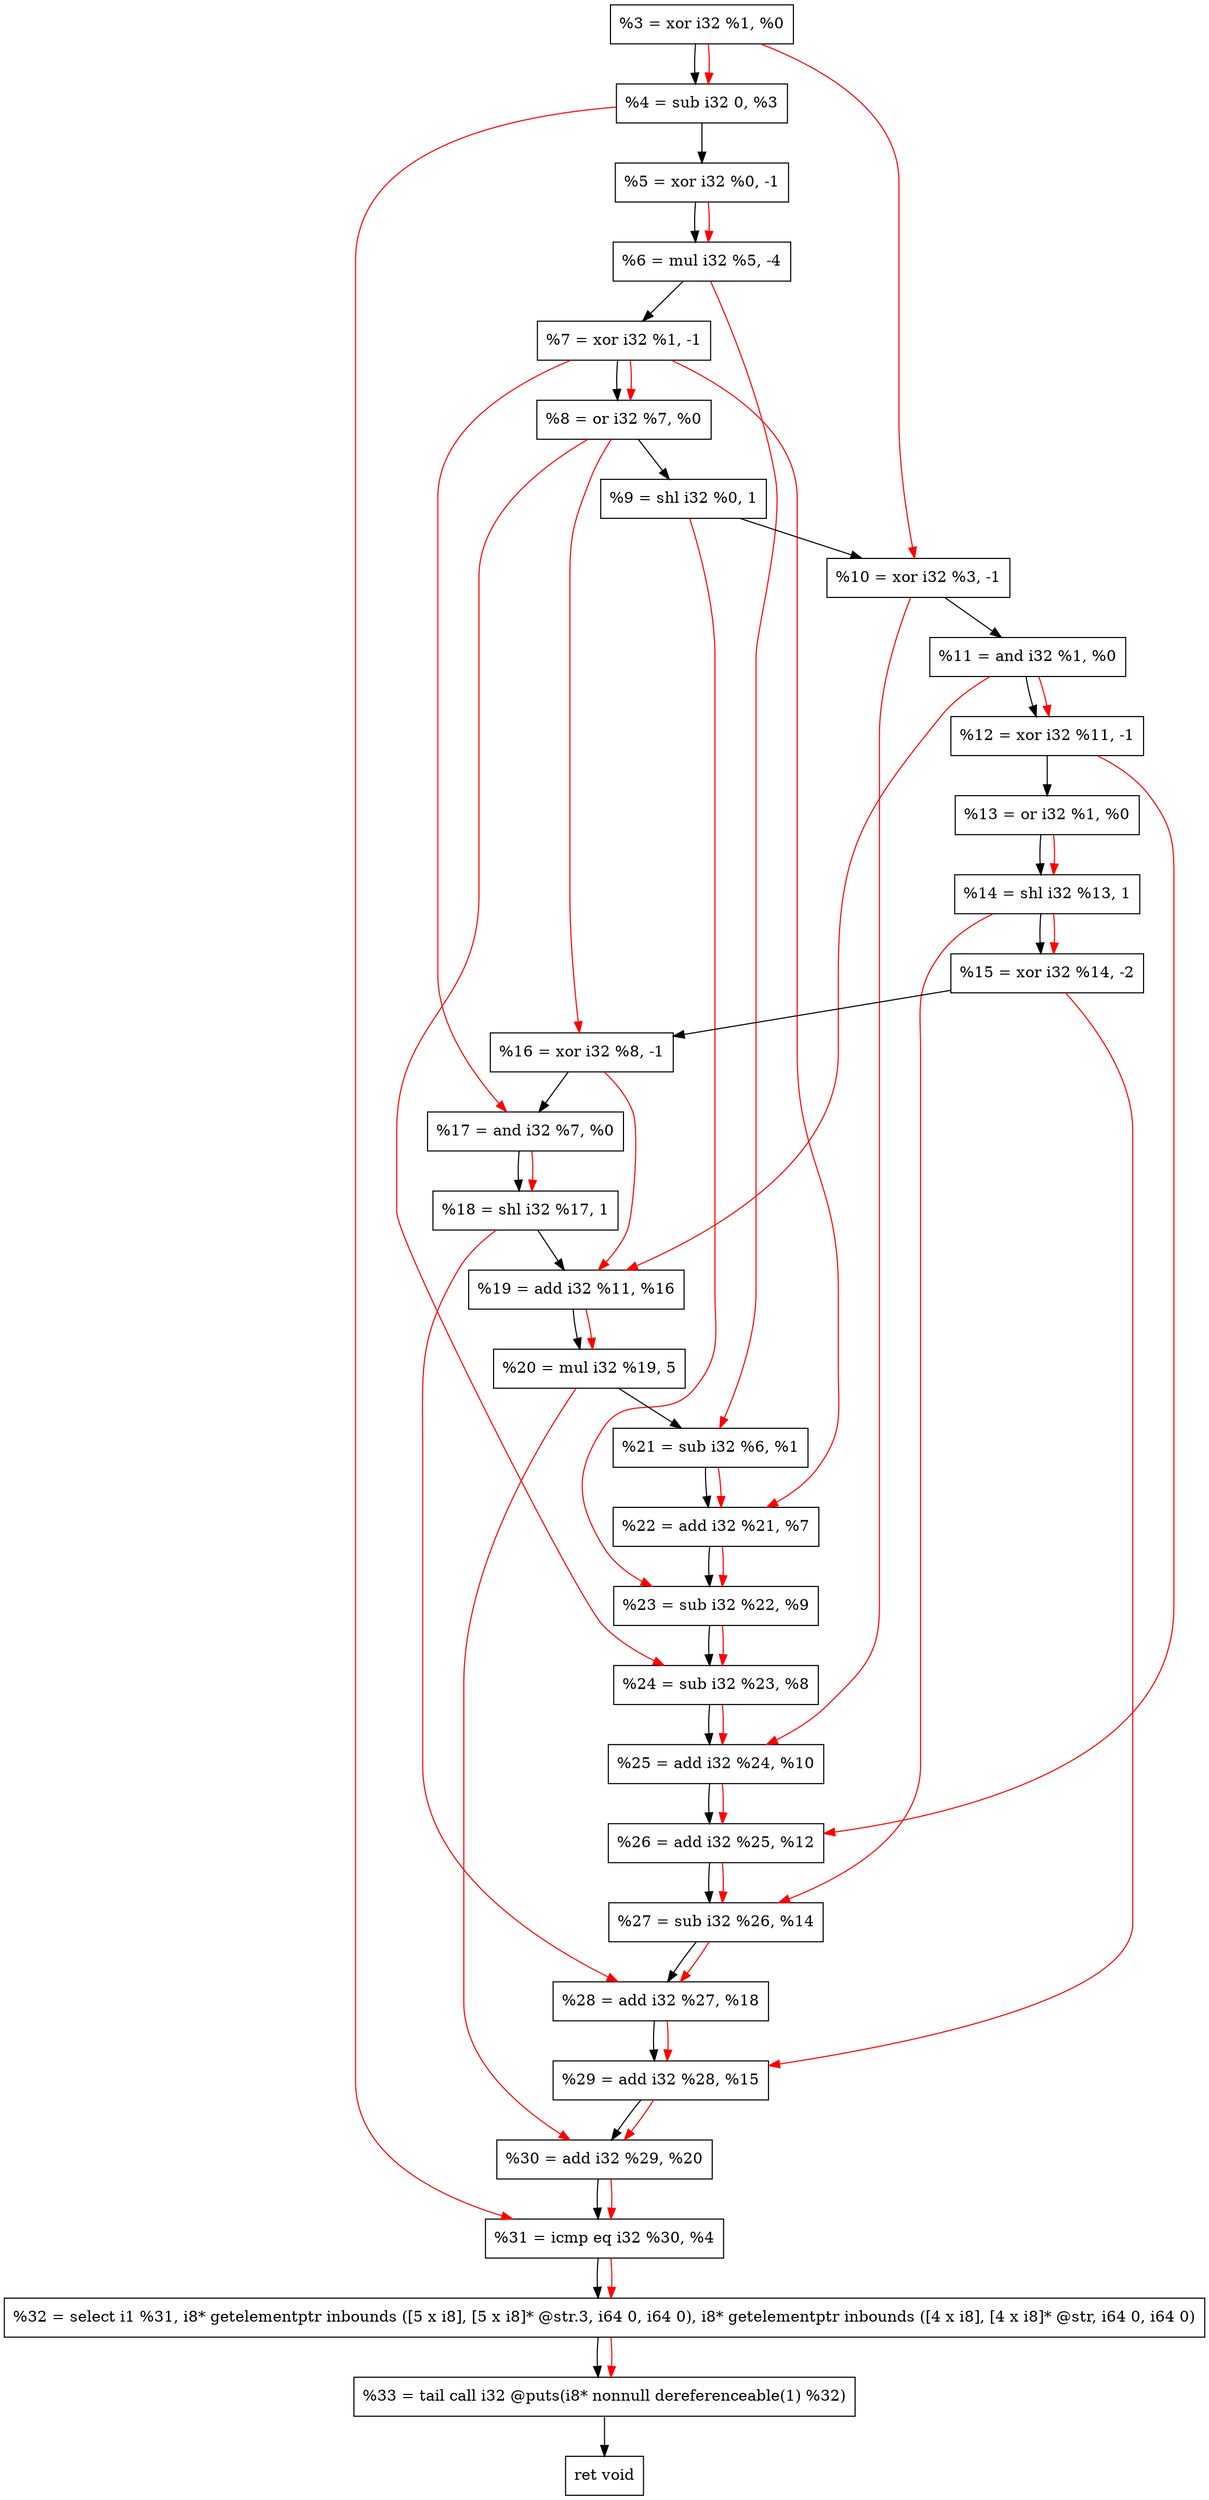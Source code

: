 digraph "DFG for'crackme' function" {
	Node0x1f37630[shape=record, label="  %3 = xor i32 %1, %0"];
	Node0x1f37ce0[shape=record, label="  %4 = sub i32 0, %3"];
	Node0x1f37da0[shape=record, label="  %5 = xor i32 %0, -1"];
	Node0x1f37e40[shape=record, label="  %6 = mul i32 %5, -4"];
	Node0x1f37eb0[shape=record, label="  %7 = xor i32 %1, -1"];
	Node0x1f37f20[shape=record, label="  %8 = or i32 %7, %0"];
	Node0x1f37fc0[shape=record, label="  %9 = shl i32 %0, 1"];
	Node0x1f38030[shape=record, label="  %10 = xor i32 %3, -1"];
	Node0x1f380a0[shape=record, label="  %11 = and i32 %1, %0"];
	Node0x1f38110[shape=record, label="  %12 = xor i32 %11, -1"];
	Node0x1f38180[shape=record, label="  %13 = or i32 %1, %0"];
	Node0x1f381f0[shape=record, label="  %14 = shl i32 %13, 1"];
	Node0x1f38290[shape=record, label="  %15 = xor i32 %14, -2"];
	Node0x1f38300[shape=record, label="  %16 = xor i32 %8, -1"];
	Node0x1f38370[shape=record, label="  %17 = and i32 %7, %0"];
	Node0x1f383e0[shape=record, label="  %18 = shl i32 %17, 1"];
	Node0x1f38450[shape=record, label="  %19 = add i32 %11, %16"];
	Node0x1f384f0[shape=record, label="  %20 = mul i32 %19, 5"];
	Node0x1f38560[shape=record, label="  %21 = sub i32 %6, %1"];
	Node0x1f385d0[shape=record, label="  %22 = add i32 %21, %7"];
	Node0x1f38640[shape=record, label="  %23 = sub i32 %22, %9"];
	Node0x1f386b0[shape=record, label="  %24 = sub i32 %23, %8"];
	Node0x1f38720[shape=record, label="  %25 = add i32 %24, %10"];
	Node0x1f38790[shape=record, label="  %26 = add i32 %25, %12"];
	Node0x1f38800[shape=record, label="  %27 = sub i32 %26, %14"];
	Node0x1f38870[shape=record, label="  %28 = add i32 %27, %18"];
	Node0x1f388e0[shape=record, label="  %29 = add i32 %28, %15"];
	Node0x1f38950[shape=record, label="  %30 = add i32 %29, %20"];
	Node0x1f389c0[shape=record, label="  %31 = icmp eq i32 %30, %4"];
	Node0x1ed8268[shape=record, label="  %32 = select i1 %31, i8* getelementptr inbounds ([5 x i8], [5 x i8]* @str.3, i64 0, i64 0), i8* getelementptr inbounds ([4 x i8], [4 x i8]* @str, i64 0, i64 0)"];
	Node0x1f39070[shape=record, label="  %33 = tail call i32 @puts(i8* nonnull dereferenceable(1) %32)"];
	Node0x1f390c0[shape=record, label="  ret void"];
	Node0x1f37630 -> Node0x1f37ce0;
	Node0x1f37ce0 -> Node0x1f37da0;
	Node0x1f37da0 -> Node0x1f37e40;
	Node0x1f37e40 -> Node0x1f37eb0;
	Node0x1f37eb0 -> Node0x1f37f20;
	Node0x1f37f20 -> Node0x1f37fc0;
	Node0x1f37fc0 -> Node0x1f38030;
	Node0x1f38030 -> Node0x1f380a0;
	Node0x1f380a0 -> Node0x1f38110;
	Node0x1f38110 -> Node0x1f38180;
	Node0x1f38180 -> Node0x1f381f0;
	Node0x1f381f0 -> Node0x1f38290;
	Node0x1f38290 -> Node0x1f38300;
	Node0x1f38300 -> Node0x1f38370;
	Node0x1f38370 -> Node0x1f383e0;
	Node0x1f383e0 -> Node0x1f38450;
	Node0x1f38450 -> Node0x1f384f0;
	Node0x1f384f0 -> Node0x1f38560;
	Node0x1f38560 -> Node0x1f385d0;
	Node0x1f385d0 -> Node0x1f38640;
	Node0x1f38640 -> Node0x1f386b0;
	Node0x1f386b0 -> Node0x1f38720;
	Node0x1f38720 -> Node0x1f38790;
	Node0x1f38790 -> Node0x1f38800;
	Node0x1f38800 -> Node0x1f38870;
	Node0x1f38870 -> Node0x1f388e0;
	Node0x1f388e0 -> Node0x1f38950;
	Node0x1f38950 -> Node0x1f389c0;
	Node0x1f389c0 -> Node0x1ed8268;
	Node0x1ed8268 -> Node0x1f39070;
	Node0x1f39070 -> Node0x1f390c0;
edge [color=red]
	Node0x1f37630 -> Node0x1f37ce0;
	Node0x1f37da0 -> Node0x1f37e40;
	Node0x1f37eb0 -> Node0x1f37f20;
	Node0x1f37630 -> Node0x1f38030;
	Node0x1f380a0 -> Node0x1f38110;
	Node0x1f38180 -> Node0x1f381f0;
	Node0x1f381f0 -> Node0x1f38290;
	Node0x1f37f20 -> Node0x1f38300;
	Node0x1f37eb0 -> Node0x1f38370;
	Node0x1f38370 -> Node0x1f383e0;
	Node0x1f380a0 -> Node0x1f38450;
	Node0x1f38300 -> Node0x1f38450;
	Node0x1f38450 -> Node0x1f384f0;
	Node0x1f37e40 -> Node0x1f38560;
	Node0x1f38560 -> Node0x1f385d0;
	Node0x1f37eb0 -> Node0x1f385d0;
	Node0x1f385d0 -> Node0x1f38640;
	Node0x1f37fc0 -> Node0x1f38640;
	Node0x1f38640 -> Node0x1f386b0;
	Node0x1f37f20 -> Node0x1f386b0;
	Node0x1f386b0 -> Node0x1f38720;
	Node0x1f38030 -> Node0x1f38720;
	Node0x1f38720 -> Node0x1f38790;
	Node0x1f38110 -> Node0x1f38790;
	Node0x1f38790 -> Node0x1f38800;
	Node0x1f381f0 -> Node0x1f38800;
	Node0x1f38800 -> Node0x1f38870;
	Node0x1f383e0 -> Node0x1f38870;
	Node0x1f38870 -> Node0x1f388e0;
	Node0x1f38290 -> Node0x1f388e0;
	Node0x1f388e0 -> Node0x1f38950;
	Node0x1f384f0 -> Node0x1f38950;
	Node0x1f38950 -> Node0x1f389c0;
	Node0x1f37ce0 -> Node0x1f389c0;
	Node0x1f389c0 -> Node0x1ed8268;
	Node0x1ed8268 -> Node0x1f39070;
}
